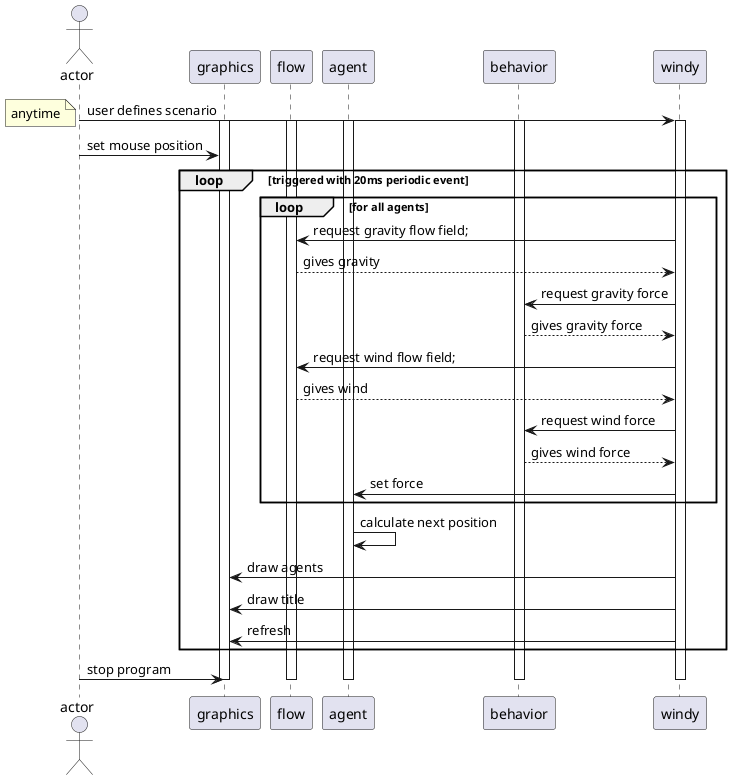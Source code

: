 @startuml
actor actor as user
participant graphics as view
participant flow as fl
participant agent as agent
participant behavior as steeringBehavior
participant windy as wd

user -> wd: user defines scenario
activate wd
activate view
activate fl
activate agent
activate steeringBehavior
note left: anytime
user -> view:  set mouse position
loop triggered with 20ms periodic event   
    loop for all agents
        wd -> fl: request gravity flow field;
        fl --> wd: gives gravity        
        wd -> steeringBehavior: request gravity force
        steeringBehavior --> wd: gives gravity force
        wd -> fl: request wind flow field;
        fl --> wd: gives wind
        wd -> steeringBehavior: request wind force
        steeringBehavior --> wd: gives wind force
        wd -> agent: set force
    end    

    agent -> agent: calculate next position    
    wd -> view: draw agents
    wd -> view: draw title
    wd -> view: refresh
end
user -> view: stop program
deactivate wd
deactivate view
deactivate agent
deactivate fl
deactivate steeringBehavior
@enduml